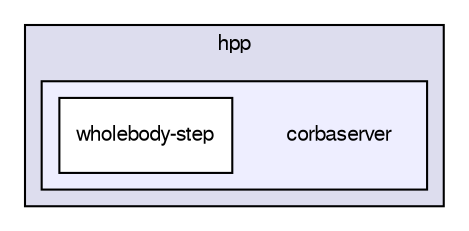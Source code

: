 digraph "corbaserver" {
  compound=true
  node [ fontsize="10", fontname="FreeSans"];
  edge [ labelfontsize="10", labelfontname="FreeSans"];
  subgraph clusterdir_87882f463c1f563717a22859a8fe91dd {
    graph [ bgcolor="#ddddee", pencolor="black", label="hpp" fontname="FreeSans", fontsize="10", URL="dir_87882f463c1f563717a22859a8fe91dd.html"]
  subgraph clusterdir_19301abaccadef14b656ac5321bb1bd7 {
    graph [ bgcolor="#eeeeff", pencolor="black", label="" URL="dir_19301abaccadef14b656ac5321bb1bd7.html"];
    dir_19301abaccadef14b656ac5321bb1bd7 [shape=plaintext label="corbaserver"];
    dir_3f78f951b34b30af7ee1c1ea6b978fbf [shape=box label="wholebody-step" color="black" fillcolor="white" style="filled" URL="dir_3f78f951b34b30af7ee1c1ea6b978fbf.html"];
  }
  }
}
